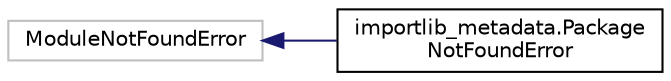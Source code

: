 digraph "Graphical Class Hierarchy"
{
 // LATEX_PDF_SIZE
  edge [fontname="Helvetica",fontsize="10",labelfontname="Helvetica",labelfontsize="10"];
  node [fontname="Helvetica",fontsize="10",shape=record];
  rankdir="LR";
  Node9308 [label="ModuleNotFoundError",height=0.2,width=0.4,color="grey75", fillcolor="white", style="filled",tooltip=" "];
  Node9308 -> Node0 [dir="back",color="midnightblue",fontsize="10",style="solid",fontname="Helvetica"];
  Node0 [label="importlib_metadata.Package\lNotFoundError",height=0.2,width=0.4,color="black", fillcolor="white", style="filled",URL="$classimportlib__metadata_1_1PackageNotFoundError.html",tooltip=" "];
}
